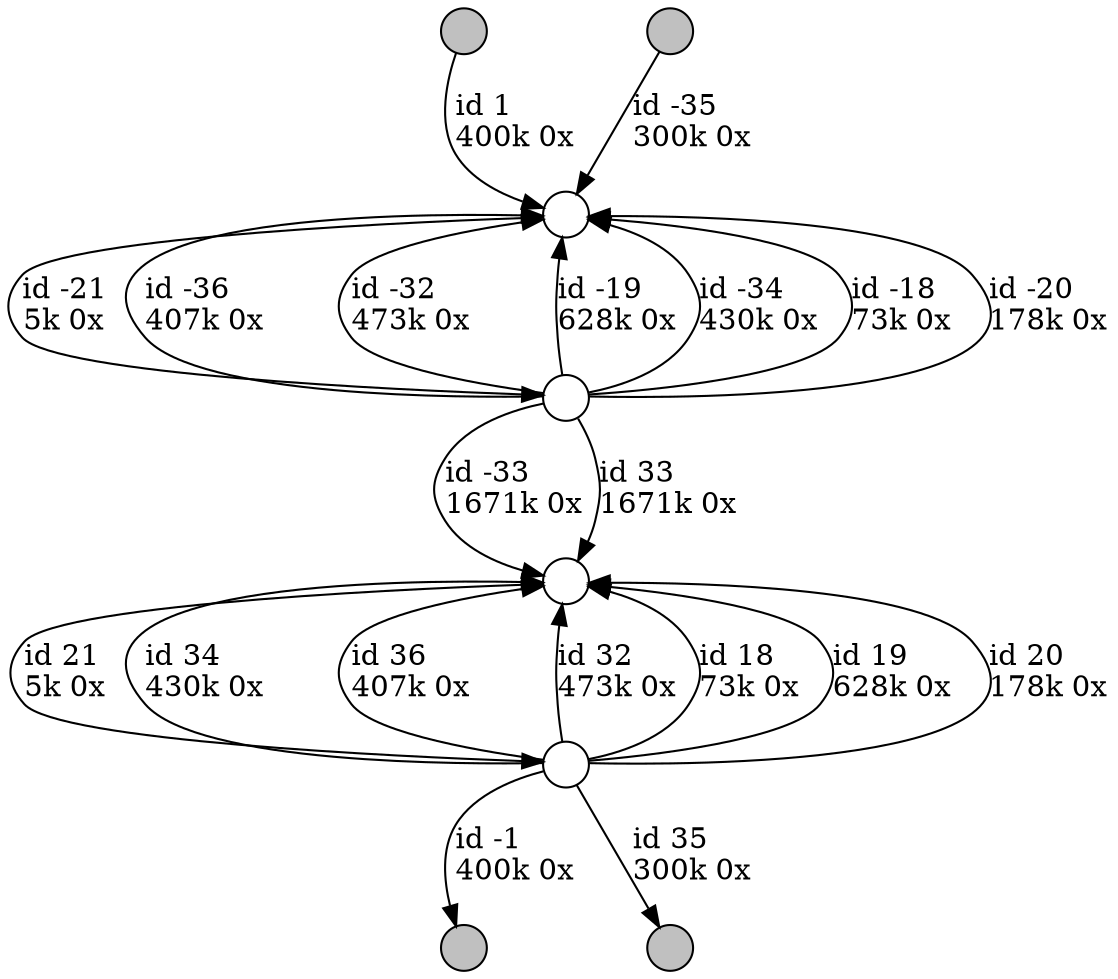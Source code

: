 digraph {
nodesep = 0.5;
node [shape = circle, label = "", height = 0.3];
"0" [style = "filled", fillcolor = "grey"];
"1" [style = "filled", fillcolor = "grey"];
"2" [style = "filled", fillcolor = "grey"];
"3" [style = "filled", fillcolor = "grey"];
"5" -> "4" [label = "id -36\l407k 0x", color = "black"] ;
"2" -> "4" [label = "id -35\l300k 0x", color = "black"] ;
"6" -> "3" [label = "id 35\l300k 0x", color = "black"] ;
"6" -> "7" [label = "id 34\l430k 0x", color = "black"] ;
"6" -> "7" [label = "id 36\l407k 0x", color = "black"] ;
"5" -> "7" [label = "id -33\l1671k 0x", color = "black"] ;
"5" -> "7" [label = "id 33\l1671k 0x", color = "black"] ;
"5" -> "4" [label = "id -32\l473k 0x", color = "black"] ;
"6" -> "7" [label = "id 32\l473k 0x", color = "black"] ;
"0" -> "4" [label = "id 1\l400k 0x", color = "black"] ;
"7" -> "6" [label = "id 21\l5k 0x", color = "black"] ;
"6" -> "1" [label = "id -1\l400k 0x", color = "black"] ;
"6" -> "7" [label = "id 18\l73k 0x", color = "black"] ;
"4" -> "5" [label = "id -21\l5k 0x", color = "black"] ;
"5" -> "4" [label = "id -19\l628k 0x", color = "black"] ;
"6" -> "7" [label = "id 19\l628k 0x", color = "black"] ;
"5" -> "4" [label = "id -34\l430k 0x", color = "black"] ;
"5" -> "4" [label = "id -18\l73k 0x", color = "black"] ;
"6" -> "7" [label = "id 20\l178k 0x", color = "black"] ;
"5" -> "4" [label = "id -20\l178k 0x", color = "black"] ;
}
